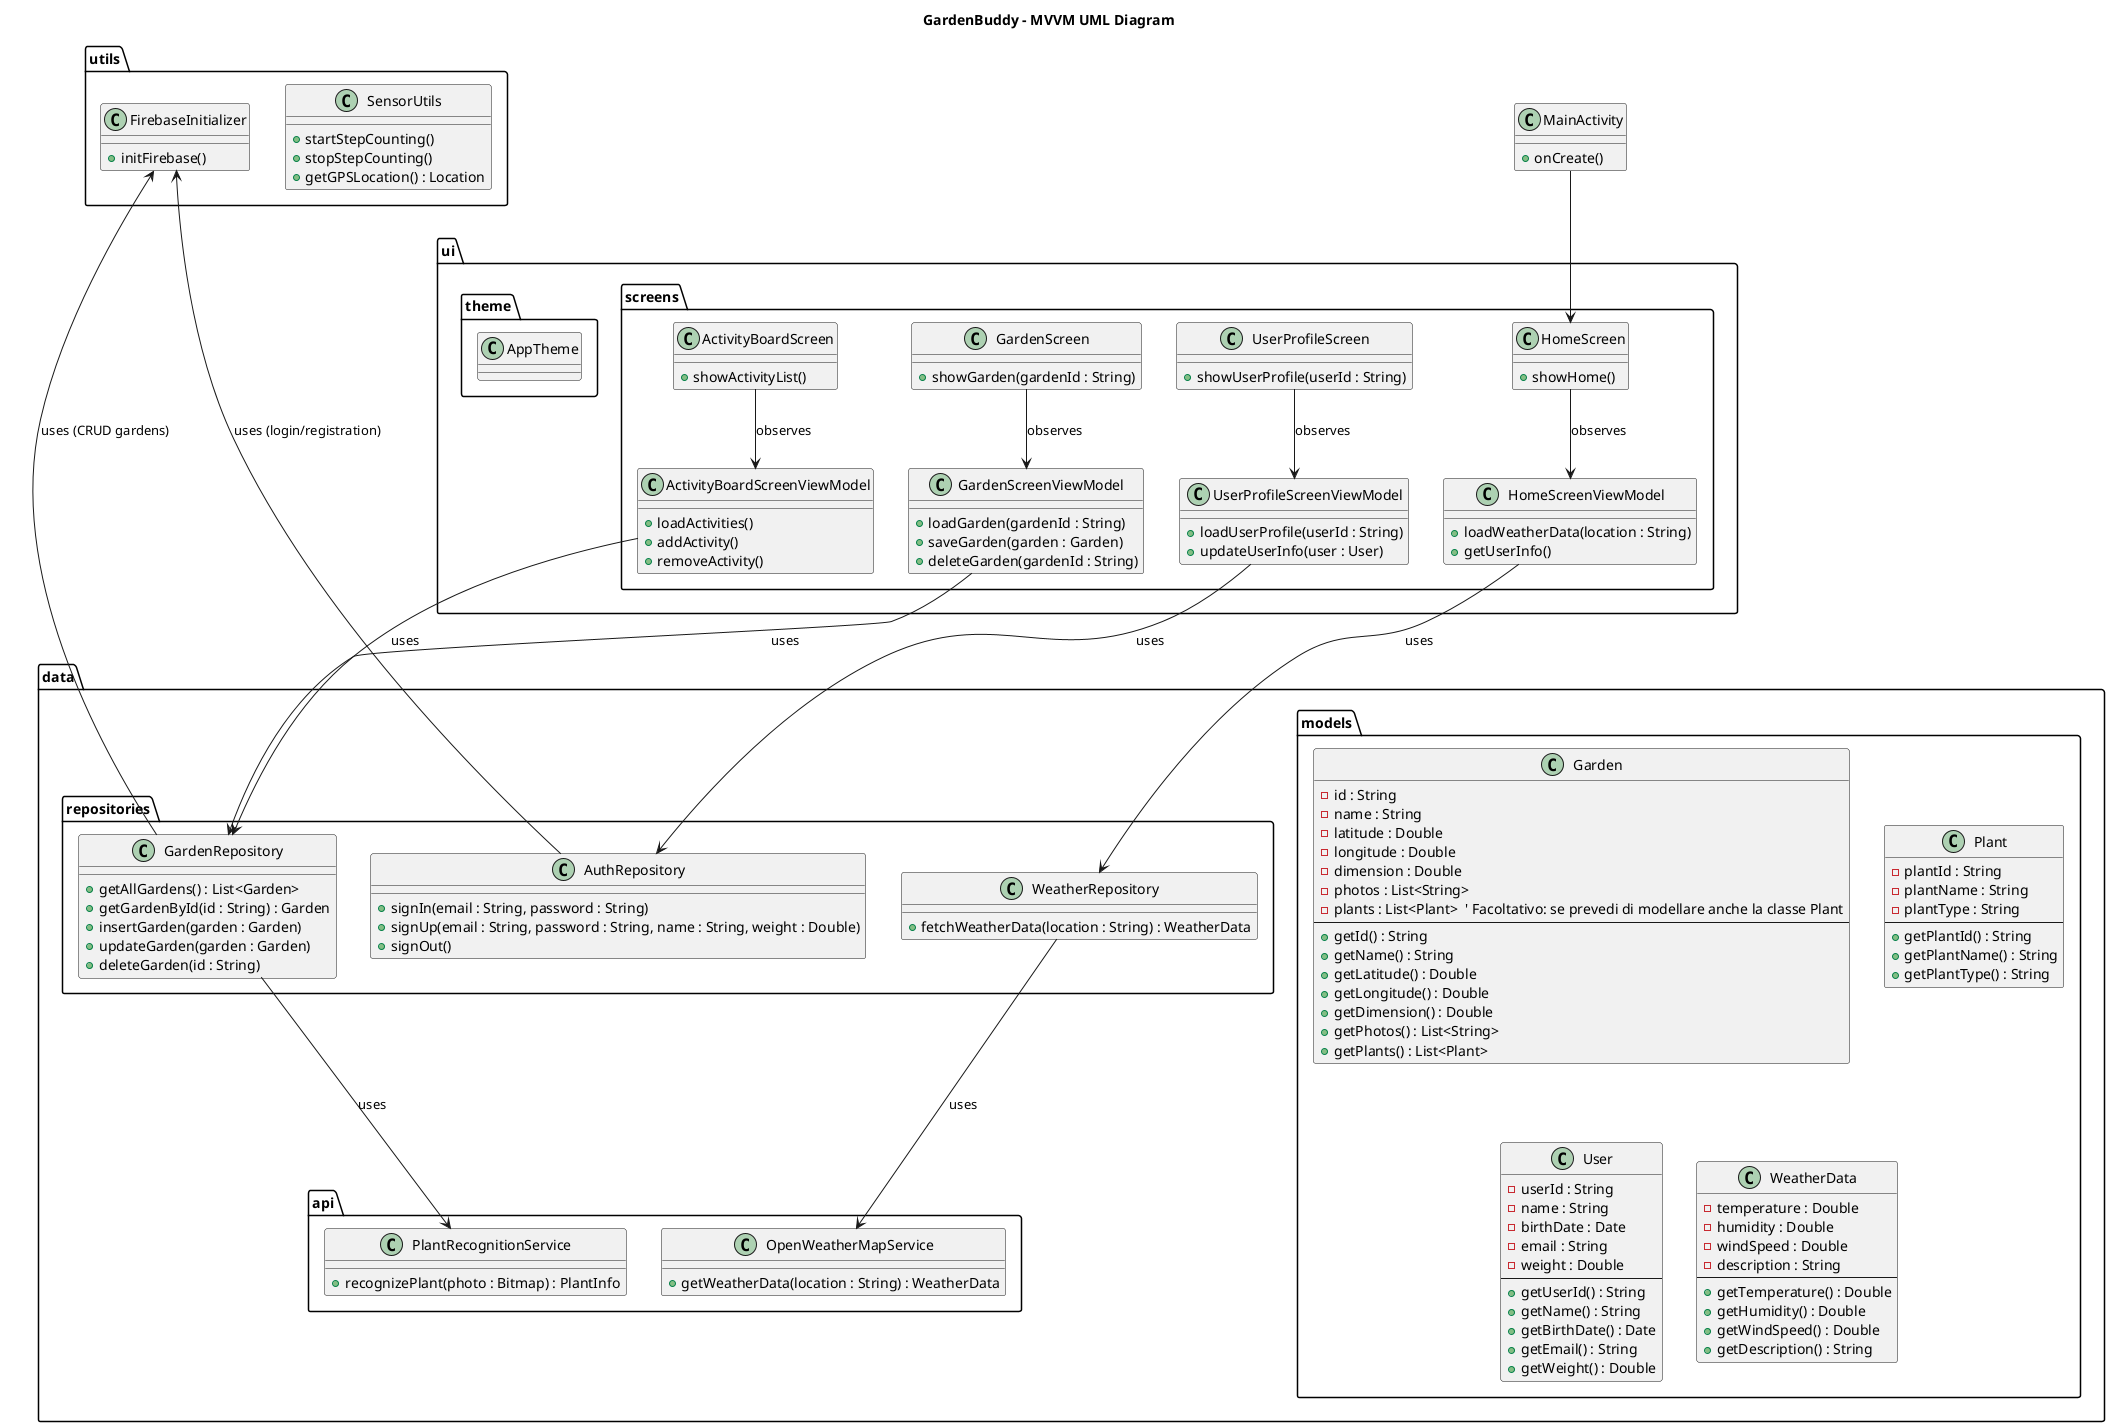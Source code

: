 @startuml
skinparam style strict

title GardenBuddy - MVVM UML Diagram

' Organizzazione in package principali
package "data" {

  package "api" {
    class OpenWeatherMapService {
      + getWeatherData(location : String) : WeatherData
    }

    class PlantRecognitionService {
      + recognizePlant(photo : Bitmap) : PlantInfo
    }
  }

  package "models" {
    class Garden {
      - id : String
      - name : String
      - latitude : Double
      - longitude : Double
      - dimension : Double
      - photos : List<String>
      - plants : List<Plant>  ' Facoltativo: se prevedi di modellare anche la classe Plant
      --
      + getId() : String
      + getName() : String
      + getLatitude() : Double
      + getLongitude() : Double
      + getDimension() : Double
      + getPhotos() : List<String>
      + getPlants() : List<Plant>
    }

    ' Classe opzionale, se vuoi mantenere la definizione di piante separate
    class Plant {
      - plantId : String
      - plantName : String
      - plantType : String
      --
      + getPlantId() : String
      + getPlantName() : String
      + getPlantType() : String
    }

    class User {
      - userId : String
      - name : String
      - birthDate : Date
      - email : String
      - weight : Double
      --
      + getUserId() : String
      + getName() : String
      + getBirthDate() : Date
      + getEmail() : String
      + getWeight() : Double
    }


    class WeatherData {
      - temperature : Double
      - humidity : Double
      - windSpeed : Double
      - description : String
      --
      + getTemperature() : Double
      + getHumidity() : Double
      + getWindSpeed() : Double
      + getDescription() : String
    }
  }

  package "repositories" {
    class GardenRepository {
      + getAllGardens() : List<Garden>
      + getGardenById(id : String) : Garden
      + insertGarden(garden : Garden)
      + updateGarden(garden : Garden)
      + deleteGarden(id : String)
    }

    class WeatherRepository {
      + fetchWeatherData(location : String) : WeatherData
    }

    class AuthRepository {
      + signIn(email : String, password : String)
      + signUp(email : String, password : String, name : String, weight : Double)
      + signOut()
    }
  }
}

package "ui" {
  package "screens" {
    class ActivityBoardScreen {
      + showActivityList()
    }
    class ActivityBoardScreenViewModel {
      + loadActivities()
      + addActivity()
      + removeActivity()
    }

    class GardenScreen {
      + showGarden(gardenId : String)
    }
    class GardenScreenViewModel {
      + loadGarden(gardenId : String)
      + saveGarden(garden : Garden)
      + deleteGarden(gardenId : String)
    }

    class HomeScreen {
      + showHome()
    }
    class HomeScreenViewModel {
      + loadWeatherData(location : String)
      + getUserInfo()
    }

    class UserProfileScreen {
      + showUserProfile(userId : String)
    }
    class UserProfileScreenViewModel {
      + loadUserProfile(userId : String)
      + updateUserInfo(user : User)
    }
  }

  package "theme" {
    ' Eventuali classi o file relativi al tema grafico, color palette, typography, etc.
    class AppTheme {
    }
  }
}

package "utils" {
  class FirebaseInitializer {
    + initFirebase()
  }

  class SensorUtils {
    + startStepCounting()
    + stopStepCounting()
    + getGPSLocation() : Location
  }
}

' MainActivity al di fuori dei package data, ui, utils
class MainActivity {
  + onCreate()
}

' =============================================================================
' RELAZIONI
' =============================================================================

' ------------------ Esempio di relazioni tra ViewModel e Repository ------------------
ActivityBoardScreenViewModel --> GardenRepository : uses
GardenScreenViewModel --> GardenRepository : uses
HomeScreenViewModel --> WeatherRepository : uses
UserProfileScreenViewModel --> AuthRepository : uses

' ------------------ Esempio di relazioni tra Repository e Service --------------------
GardenRepository --> FirebaseInitializer : uses (CRUD gardens)
AuthRepository --> FirebaseInitializer : uses (login/registration)
WeatherRepository --> OpenWeatherMapService : uses

' (Facoltativo) se vuoi mostrare l'uso del riconoscimento piante
GardenRepository --> PlantRecognitionService : uses

' ------------------ Esempio di relazioni con SensorUtils (GPS/Accelerometro) ---------
SensorUtils -[hidden]--> HomeScreenViewModel
SensorUtils -[hidden]--> ActivityBoardScreenViewModel
' Se un ViewModel o Repository utilizza direttamente i sensori, puoi rendere visibile la relazione

' ------------------ Esempio di relazioni tra View (Screen) e ViewModel ---------------
ActivityBoardScreen --> ActivityBoardScreenViewModel : observes
GardenScreen --> GardenScreenViewModel : observes
HomeScreen --> HomeScreenViewModel : observes
UserProfileScreen --> UserProfileScreenViewModel : observes

' MainActivity come entry point generale (navigator verso le varie screen)
MainActivity --> HomeScreen

@enduml
